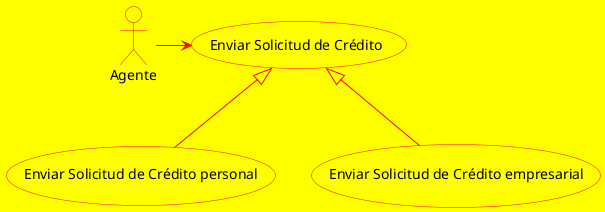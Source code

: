 @startuml
skinparam BackgroundColor yellow
actor Agente as ag #yellow;Line:Red
usecase "Enviar Solicitud de Crédito" as evsc #yellow;Line:Red
usecase "Enviar Solicitud de Crédito personal" as evscp #yellow;Line:Red
usecase "Enviar Solicitud de Crédito empresarial" as evscm #yellow;Line:Red

ag -right-> evsc #Line:Red
evscp -up-|> evsc #Line:Red
evscm -up-|> evsc #Line:Red
@enduml